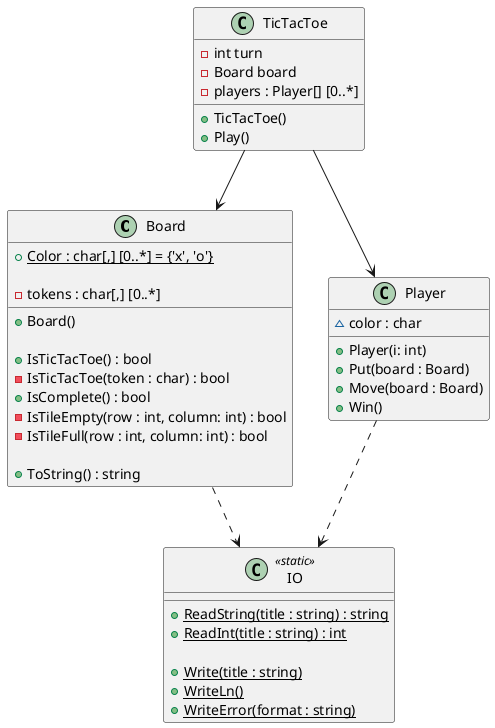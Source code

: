 @startuml

class Board
{
    +{static} Color : char[,] [0..*] = {'x', 'o'}
    
    -tokens : char[,] [0..*]
        
    +Board()
    
    +IsTicTacToe() : bool
    -IsTicTacToe(token : char) : bool
    +IsComplete() : bool
    -IsTileEmpty(row : int, column: int) : bool
    -IsTileFull(row : int, column: int) : bool
    
    +ToString() : string
}
Board ..> IO

class IO <<static>>
{
    +ReadString(title : string) : string {static}
    +ReadInt(title : string) : int {static}
    
    +Write(title : string) {static}
    +WriteLn() {static}
    +WriteError(format : string) {static}
}

class Player
{
    ~color : char
    
    +Player(i: int)
    +Put(board : Board)
    +Move(board : Board)
    +Win()
}
Player ..> IO

class TicTacToe
{
    -int turn
    -Board board
    -players : Player[] [0..*]
    
    +TicTacToe()
    +Play()
}
TicTacToe --> Board
TicTacToe --> Player
@enduml